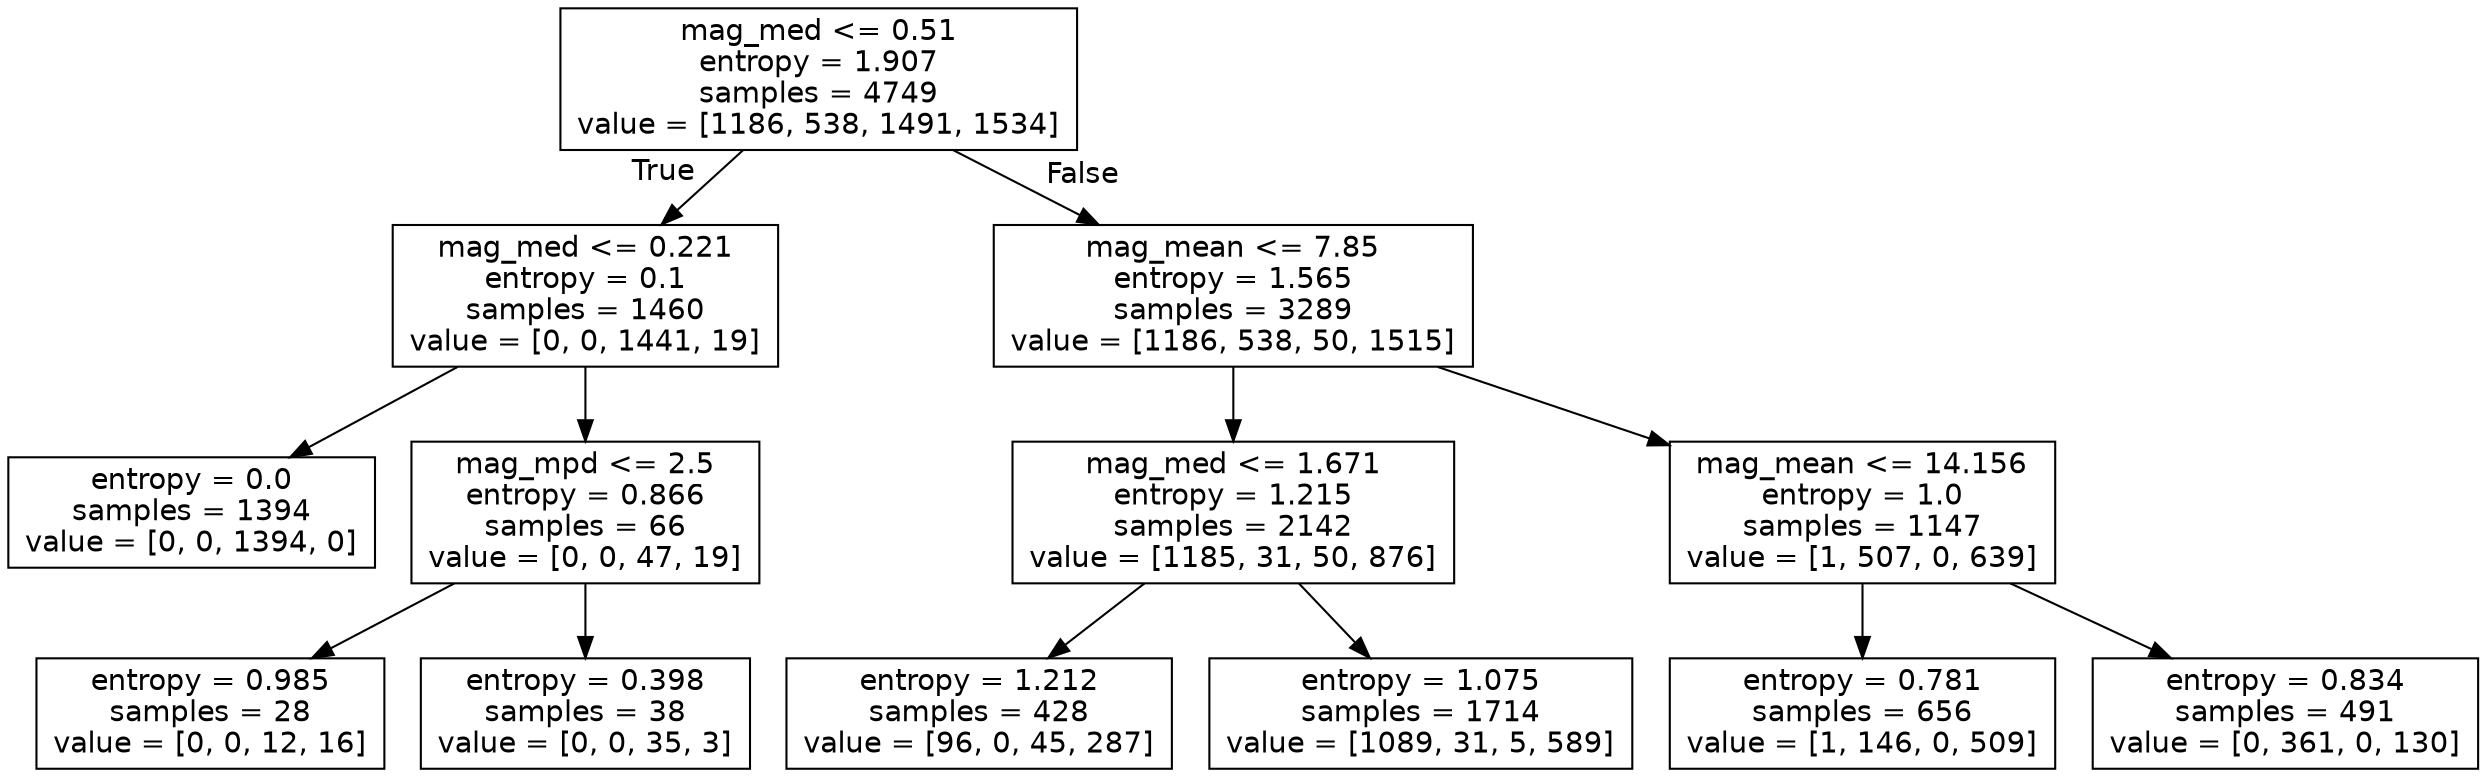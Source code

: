 digraph Tree {
node [shape=box, fontname="helvetica"] ;
edge [fontname="helvetica"] ;
0 [label="mag_med <= 0.51\nentropy = 1.907\nsamples = 4749\nvalue = [1186, 538, 1491, 1534]"] ;
1 [label="mag_med <= 0.221\nentropy = 0.1\nsamples = 1460\nvalue = [0, 0, 1441, 19]"] ;
0 -> 1 [labeldistance=2.5, labelangle=45, headlabel="True"] ;
2 [label="entropy = 0.0\nsamples = 1394\nvalue = [0, 0, 1394, 0]"] ;
1 -> 2 ;
3 [label="mag_mpd <= 2.5\nentropy = 0.866\nsamples = 66\nvalue = [0, 0, 47, 19]"] ;
1 -> 3 ;
4 [label="entropy = 0.985\nsamples = 28\nvalue = [0, 0, 12, 16]"] ;
3 -> 4 ;
5 [label="entropy = 0.398\nsamples = 38\nvalue = [0, 0, 35, 3]"] ;
3 -> 5 ;
6 [label="mag_mean <= 7.85\nentropy = 1.565\nsamples = 3289\nvalue = [1186, 538, 50, 1515]"] ;
0 -> 6 [labeldistance=2.5, labelangle=-45, headlabel="False"] ;
7 [label="mag_med <= 1.671\nentropy = 1.215\nsamples = 2142\nvalue = [1185, 31, 50, 876]"] ;
6 -> 7 ;
8 [label="entropy = 1.212\nsamples = 428\nvalue = [96, 0, 45, 287]"] ;
7 -> 8 ;
9 [label="entropy = 1.075\nsamples = 1714\nvalue = [1089, 31, 5, 589]"] ;
7 -> 9 ;
10 [label="mag_mean <= 14.156\nentropy = 1.0\nsamples = 1147\nvalue = [1, 507, 0, 639]"] ;
6 -> 10 ;
11 [label="entropy = 0.781\nsamples = 656\nvalue = [1, 146, 0, 509]"] ;
10 -> 11 ;
12 [label="entropy = 0.834\nsamples = 491\nvalue = [0, 361, 0, 130]"] ;
10 -> 12 ;
}